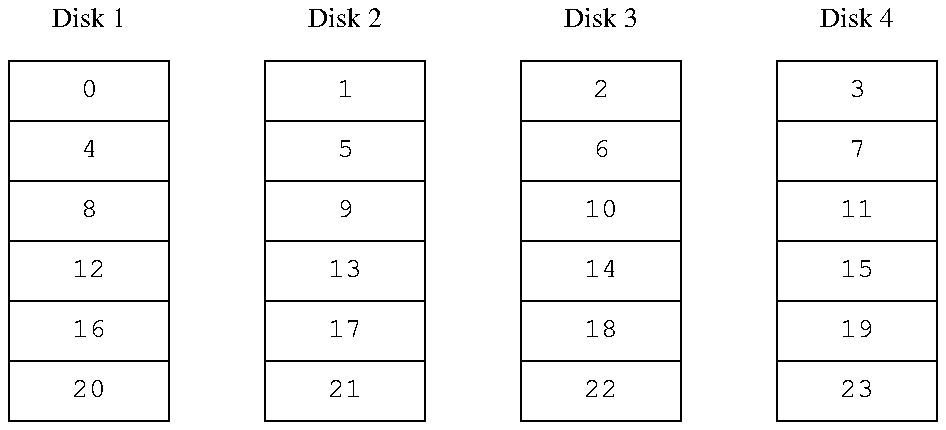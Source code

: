 .\" $FreeBSD$
.PS
h = .3i
dh = .02i
dw = .8i
down
[
        [
                boxht = h; boxwid = dw

.\"     ORIG:   box invis "\f(CW0\fP"
.\"             box invis "\f(CW1\fP"
.\"             box invis "\f(CW2\fP"
.\"             box invis "\f(CW3\fP"
.\"             box invis "\f(CW4\fP"
.\"             box invis "\f(CW5\fP"
.\" 
.\"           A:    box at ORIG.e+(.4,0) ht h "\f(CW0\fP"
move right 1i; down
          A:    box ht h "\f(CW0\fP"
          B:    box ht h "\f(CW4\fP"
          C:    box ht h "\f(CW8\fP"
          D:    box ht h "\f(CW12\fP"
          E:    box ht h "\f(CW16\fP"
          F:    box ht h "\f(CW20\fP"

          A1:   box at A+(dw*1.6,0) ht h "\f(CW1\fP"
          B1:    box ht h "\f(CW5\fP"
          C1:    box ht h "\f(CW9\fP"
          D1:    box ht h "\f(CW13\fP"
          E1:    box ht h "\f(CW17\fP"
          F1:    box ht h "\f(CW21\fP"

          A2:   box at A1+(dw*1.6,0) ht h "\f(CW2\fP"
          B2:    box ht h "\f(CW6\fP"
          C2:    box ht h "\f(CW10\fP"
          D2:    box ht h "\f(CW14\fP"
          E2:    box ht h "\f(CW18\fP"
          F2:    box ht h "\f(CW22\fP"

          A3:   box at A2+(dw*1.6,0) ht h "\f(CW3\fP"
          B3:    box ht h "\f(CW7\fP"
          C3:    box ht h "\f(CW11\fP"
          D3:    box ht h "\f(CW15\fP"
          E3:    box ht h "\f(CW19\fP"
          F3:    box ht h "\f(CW23\fP"

.\" "Offset" at ORIG.n+(0,.2i)
"Disk 1" at A.n+(0,.2i)
"Disk 2" at A1.n+(0,.2i)
"Disk 3" at A2.n+(0,.2i)
"Disk 4" at A3.n+(0,.2i)

.\" 
.\"   arrow from A.e to A1.w
.\"   arrow from B.e to B1.w
.\"   arrow from C.e to C1.w
.\"   arrow from D.e to D1.w
.\"   arrow from E.e to E1.w
.\"   arrow from F.e to F1.w
.\" 
.\"   arrow from A1.e to A2.w
.\"   arrow from B1.e to B2.w
.\"   arrow from C1.e to C2.w
.\"   arrow from D1.e to D2.w
.\"   arrow from E1.e to E2.w
.\"   arrow from F1.e to F2.w
.\" 
.\"   arrow from A2.e to A3.w
.\"   arrow from B2.e to B3.w
.\"   arrow from C2.e to C3.w
.\"   arrow from D2.e to D3.w
.\"   arrow from E2.e to E3.w
.\"   arrow from F2.e to F3.w
.\" 
.\"   arrow right .2i from A3.e
.\"   arrow right .2i from B3.e
.\"   arrow right .2i from C3.e
.\"   arrow right .2i from D3.e
.\"   arrow right .2i from E3.e
.\"   arrow right .2i from F3.e
               ]
]
.PE
